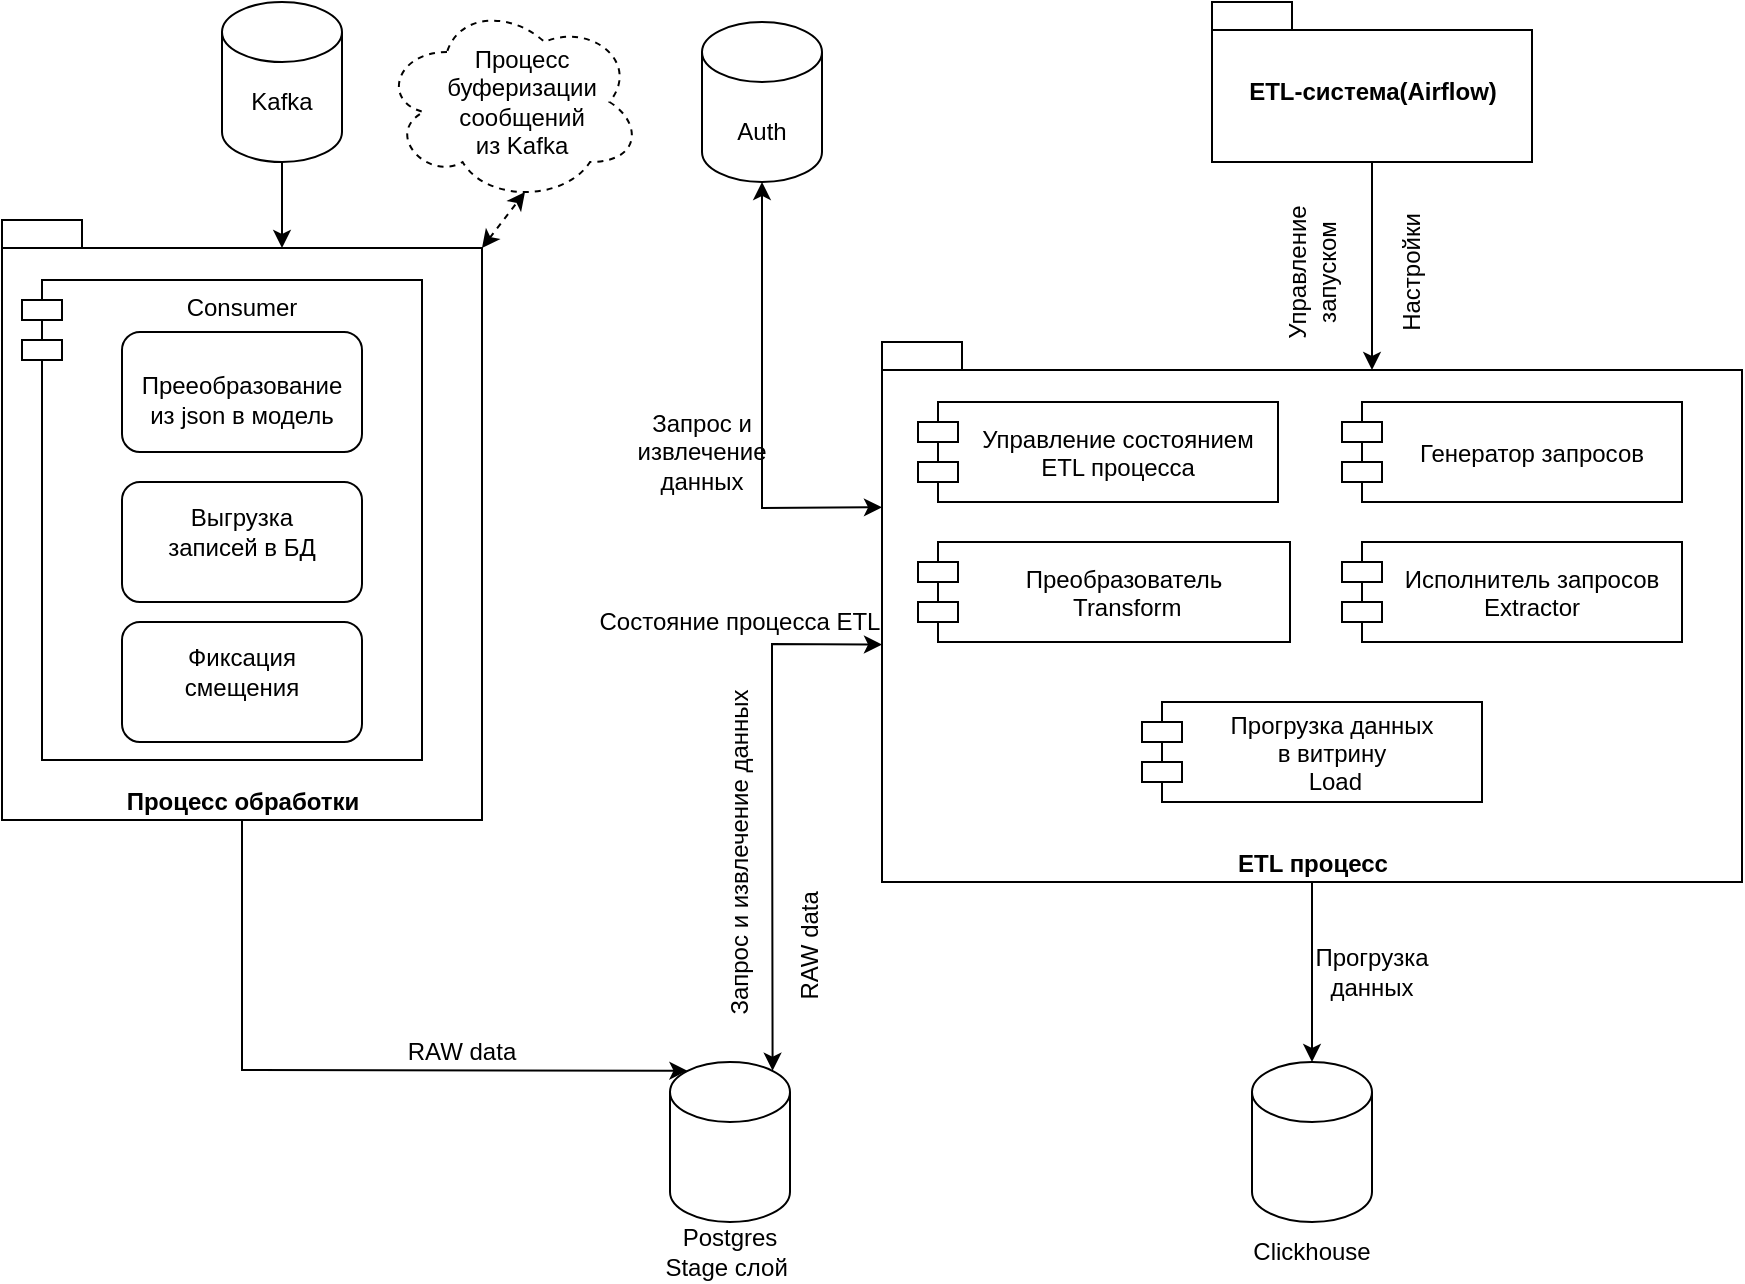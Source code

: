 <mxfile version="20.3.0" type="device"><diagram id="KJaOYEEkEoBpWINgRfdS" name="Страница 1"><mxGraphModel dx="1422" dy="865" grid="1" gridSize="10" guides="1" tooltips="1" connect="1" arrows="1" fold="1" page="1" pageScale="1" pageWidth="827" pageHeight="1169" math="0" shadow="0"><root><mxCell id="0"/><mxCell id="1" parent="0"/><mxCell id="lKbg4dnYtnh5cY4_aL61-26" value="" style="group" parent="1" vertex="1" connectable="0"><mxGeometry x="10" y="119" width="240" height="300" as="geometry"/></mxCell><mxCell id="lKbg4dnYtnh5cY4_aL61-10" value="Процесс обработки" style="shape=folder;fontStyle=1;spacingTop=10;tabWidth=40;tabHeight=14;tabPosition=left;html=1;verticalAlign=bottom;" parent="lKbg4dnYtnh5cY4_aL61-26" vertex="1"><mxGeometry width="240" height="300" as="geometry"/></mxCell><mxCell id="lKbg4dnYtnh5cY4_aL61-11" value="Consumer" style="shape=module;align=right;spacingLeft=20;align=center;verticalAlign=top;" parent="lKbg4dnYtnh5cY4_aL61-26" vertex="1"><mxGeometry x="10" y="30" width="200" height="240" as="geometry"/></mxCell><mxCell id="lKbg4dnYtnh5cY4_aL61-20" value="" style="group" parent="lKbg4dnYtnh5cY4_aL61-26" vertex="1" connectable="0"><mxGeometry x="60" y="60" width="120" height="60" as="geometry"/></mxCell><mxCell id="lKbg4dnYtnh5cY4_aL61-12" value="" style="rounded=1;whiteSpace=wrap;html=1;" parent="lKbg4dnYtnh5cY4_aL61-20" vertex="1"><mxGeometry y="-4" width="120" height="60" as="geometry"/></mxCell><mxCell id="lKbg4dnYtnh5cY4_aL61-13" value="Прееобразование из json в модель" style="text;html=1;strokeColor=none;fillColor=none;align=center;verticalAlign=middle;whiteSpace=wrap;rounded=0;" parent="lKbg4dnYtnh5cY4_aL61-20" vertex="1"><mxGeometry x="10" y="15" width="100" height="30" as="geometry"/></mxCell><mxCell id="lKbg4dnYtnh5cY4_aL61-21" value="" style="group" parent="lKbg4dnYtnh5cY4_aL61-26" vertex="1" connectable="0"><mxGeometry x="60" y="131" width="120" height="60" as="geometry"/></mxCell><mxCell id="lKbg4dnYtnh5cY4_aL61-14" value="" style="rounded=1;whiteSpace=wrap;html=1;" parent="lKbg4dnYtnh5cY4_aL61-21" vertex="1"><mxGeometry width="120" height="60" as="geometry"/></mxCell><mxCell id="lKbg4dnYtnh5cY4_aL61-15" value="Выгрузка записей в БД" style="text;html=1;strokeColor=none;fillColor=none;align=center;verticalAlign=middle;whiteSpace=wrap;rounded=0;" parent="lKbg4dnYtnh5cY4_aL61-21" vertex="1"><mxGeometry x="10" y="10" width="100" height="30" as="geometry"/></mxCell><mxCell id="lKbg4dnYtnh5cY4_aL61-22" value="" style="group" parent="lKbg4dnYtnh5cY4_aL61-26" vertex="1" connectable="0"><mxGeometry x="60" y="201" width="120" height="60" as="geometry"/></mxCell><mxCell id="lKbg4dnYtnh5cY4_aL61-16" value="" style="rounded=1;whiteSpace=wrap;html=1;" parent="lKbg4dnYtnh5cY4_aL61-22" vertex="1"><mxGeometry width="120" height="60" as="geometry"/></mxCell><mxCell id="lKbg4dnYtnh5cY4_aL61-17" value="Фиксация смещения" style="text;html=1;strokeColor=none;fillColor=none;align=center;verticalAlign=middle;whiteSpace=wrap;rounded=0;" parent="lKbg4dnYtnh5cY4_aL61-22" vertex="1"><mxGeometry x="10" y="10" width="100" height="30" as="geometry"/></mxCell><mxCell id="lKbg4dnYtnh5cY4_aL61-6" value="ETL процесс" style="shape=folder;fontStyle=1;spacingTop=10;tabWidth=40;tabHeight=14;tabPosition=left;html=1;verticalAlign=bottom;" parent="1" vertex="1"><mxGeometry x="450" y="180" width="430" height="270" as="geometry"/></mxCell><mxCell id="lKbg4dnYtnh5cY4_aL61-28" value="" style="group" parent="1" vertex="1" connectable="0"><mxGeometry x="344" y="540" width="70" height="110" as="geometry"/></mxCell><mxCell id="lKbg4dnYtnh5cY4_aL61-4" value="Postgres Stage слой&amp;nbsp;" style="text;html=1;strokeColor=none;fillColor=none;align=center;verticalAlign=middle;whiteSpace=wrap;rounded=0;" parent="lKbg4dnYtnh5cY4_aL61-28" vertex="1"><mxGeometry x="-10" y="80" width="80" height="30" as="geometry"/></mxCell><mxCell id="lKbg4dnYtnh5cY4_aL61-9" value="" style="shape=cylinder3;whiteSpace=wrap;html=1;boundedLbl=1;backgroundOutline=1;size=15;" parent="lKbg4dnYtnh5cY4_aL61-28" vertex="1"><mxGeometry width="60" height="80" as="geometry"/></mxCell><mxCell id="lKbg4dnYtnh5cY4_aL61-29" value="" style="endArrow=classic;html=1;rounded=0;exitX=0.5;exitY=1;exitDx=0;exitDy=0;entryX=0;entryY=0;entryDx=140;entryDy=14;entryPerimeter=0;" parent="1" target="lKbg4dnYtnh5cY4_aL61-10" edge="1"><mxGeometry width="50" height="50" relative="1" as="geometry"><mxPoint x="150" y="90" as="sourcePoint"/><mxPoint x="120" y="130" as="targetPoint"/></mxGeometry></mxCell><mxCell id="lKbg4dnYtnh5cY4_aL61-31" value="" style="endArrow=classic;html=1;rounded=0;exitX=0.5;exitY=1;exitDx=0;exitDy=0;exitPerimeter=0;entryX=0.145;entryY=0;entryDx=0;entryDy=4.35;entryPerimeter=0;" parent="1" source="lKbg4dnYtnh5cY4_aL61-10" target="lKbg4dnYtnh5cY4_aL61-9" edge="1"><mxGeometry width="50" height="50" relative="1" as="geometry"><mxPoint x="220" y="530" as="sourcePoint"/><mxPoint x="350" y="540" as="targetPoint"/><Array as="points"><mxPoint x="130" y="544"/></Array></mxGeometry></mxCell><mxCell id="lKbg4dnYtnh5cY4_aL61-35" value="" style="group" parent="1" vertex="1" connectable="0"><mxGeometry x="200" y="10" width="130" height="100" as="geometry"/></mxCell><mxCell id="lKbg4dnYtnh5cY4_aL61-33" value="" style="ellipse;shape=cloud;whiteSpace=wrap;html=1;dashed=1;" parent="lKbg4dnYtnh5cY4_aL61-35" vertex="1"><mxGeometry width="130" height="100" as="geometry"/></mxCell><mxCell id="lKbg4dnYtnh5cY4_aL61-34" value="&lt;p class=&quot;MsoNormal&quot;&gt;&lt;span style=&quot;font-size: 9pt; line-height: 107%; font-family: Helvetica, sans-serif; background-image: initial; background-position: initial; background-size: initial; background-repeat: initial; background-attachment: initial; background-origin: initial; background-clip: initial;&quot;&gt;Процесс буферизации&lt;br/&gt;сообщений из Kafka&lt;/span&gt;&lt;/p&gt;" style="text;html=1;strokeColor=none;fillColor=none;align=center;verticalAlign=middle;whiteSpace=wrap;rounded=0;dashed=1;" parent="lKbg4dnYtnh5cY4_aL61-35" vertex="1"><mxGeometry x="40" y="35" width="60" height="30" as="geometry"/></mxCell><mxCell id="lKbg4dnYtnh5cY4_aL61-36" value="" style="endArrow=classic;startArrow=classic;html=1;rounded=0;exitX=0;exitY=0;exitDx=240;exitDy=14;exitPerimeter=0;entryX=0.55;entryY=0.95;entryDx=0;entryDy=0;entryPerimeter=0;dashed=1;" parent="1" source="lKbg4dnYtnh5cY4_aL61-10" target="lKbg4dnYtnh5cY4_aL61-33" edge="1"><mxGeometry width="50" height="50" relative="1" as="geometry"><mxPoint x="300" y="230" as="sourcePoint"/><mxPoint x="350" y="180" as="targetPoint"/></mxGeometry></mxCell><mxCell id="lKbg4dnYtnh5cY4_aL61-37" value="Генератор запросов" style="shape=module;align=left;spacingLeft=20;align=center;verticalAlign=middle;" parent="1" vertex="1"><mxGeometry x="680" y="210" width="170" height="50" as="geometry"/></mxCell><mxCell id="lKbg4dnYtnh5cY4_aL61-77" style="edgeStyle=orthogonalEdgeStyle;rounded=0;orthogonalLoop=1;jettySize=auto;html=1;entryX=0;entryY=0;entryDx=245;entryDy=14;entryPerimeter=0;" parent="1" source="lKbg4dnYtnh5cY4_aL61-38" target="lKbg4dnYtnh5cY4_aL61-6" edge="1"><mxGeometry relative="1" as="geometry"/></mxCell><mxCell id="lKbg4dnYtnh5cY4_aL61-38" value="ETL-система(Airflow)" style="shape=folder;fontStyle=1;spacingTop=10;tabWidth=40;tabHeight=14;tabPosition=left;html=1;" parent="1" vertex="1"><mxGeometry x="615" y="10" width="160" height="80" as="geometry"/></mxCell><mxCell id="lKbg4dnYtnh5cY4_aL61-39" value="Исполнитель запросов&#10;Extractor" style="shape=module;align=left;spacingLeft=20;align=center;verticalAlign=middle;" parent="1" vertex="1"><mxGeometry x="680" y="280" width="170" height="50" as="geometry"/></mxCell><mxCell id="lKbg4dnYtnh5cY4_aL61-40" value="Управление состоянием&#10;ETL процесса" style="shape=module;align=left;spacingLeft=20;align=center;verticalAlign=middle;" parent="1" vertex="1"><mxGeometry x="468" y="210" width="180" height="50" as="geometry"/></mxCell><mxCell id="lKbg4dnYtnh5cY4_aL61-41" value="Преобразователь&#10; Transform" style="shape=module;align=left;spacingLeft=20;align=center;verticalAlign=middle;" parent="1" vertex="1"><mxGeometry x="468" y="280" width="186" height="50" as="geometry"/></mxCell><mxCell id="lKbg4dnYtnh5cY4_aL61-42" value="Прогрузка данных &#10;в витрину&#10; Load" style="shape=module;align=left;spacingLeft=20;align=center;verticalAlign=middle;" parent="1" vertex="1"><mxGeometry x="580" y="360" width="170" height="50" as="geometry"/></mxCell><mxCell id="lKbg4dnYtnh5cY4_aL61-47" value="" style="shape=cylinder3;whiteSpace=wrap;html=1;boundedLbl=1;backgroundOutline=1;size=15;" parent="1" vertex="1"><mxGeometry x="120" y="10" width="60" height="80" as="geometry"/></mxCell><mxCell id="lKbg4dnYtnh5cY4_aL61-49" value="Kafka" style="text;html=1;strokeColor=none;fillColor=none;align=center;verticalAlign=middle;whiteSpace=wrap;rounded=0;" parent="1" vertex="1"><mxGeometry x="120" y="45" width="60" height="30" as="geometry"/></mxCell><mxCell id="lKbg4dnYtnh5cY4_aL61-53" value="RAW data&amp;nbsp;&lt;br&gt;" style="text;html=1;strokeColor=none;fillColor=none;align=center;verticalAlign=middle;whiteSpace=wrap;rounded=0;horizontal=0;" parent="1" vertex="1"><mxGeometry x="399" y="440" width="30" height="80" as="geometry"/></mxCell><mxCell id="lKbg4dnYtnh5cY4_aL61-54" value="RAW data" style="text;html=1;strokeColor=none;fillColor=none;align=center;verticalAlign=middle;whiteSpace=wrap;rounded=0;" parent="1" vertex="1"><mxGeometry x="210" y="520" width="60" height="30" as="geometry"/></mxCell><mxCell id="lKbg4dnYtnh5cY4_aL61-56" value="" style="endArrow=classic;startArrow=classic;html=1;rounded=0;entryX=0.5;entryY=1;entryDx=0;entryDy=0;entryPerimeter=0;exitX=0;exitY=0;exitDx=0;exitDy=82.625;exitPerimeter=0;" parent="1" source="lKbg4dnYtnh5cY4_aL61-6" target="lKbg4dnYtnh5cY4_aL61-48" edge="1"><mxGeometry width="50" height="50" relative="1" as="geometry"><mxPoint x="460" y="220" as="sourcePoint"/><mxPoint x="500" y="190" as="targetPoint"/><Array as="points"><mxPoint x="390" y="263"/></Array></mxGeometry></mxCell><mxCell id="lKbg4dnYtnh5cY4_aL61-57" value="Запрос и извлечение данных" style="text;html=1;strokeColor=none;fillColor=none;align=center;verticalAlign=middle;whiteSpace=wrap;rounded=0;" parent="1" vertex="1"><mxGeometry x="330" y="220" width="60" height="30" as="geometry"/></mxCell><mxCell id="lKbg4dnYtnh5cY4_aL61-60" value="" style="endArrow=classic;startArrow=classic;html=1;rounded=0;exitX=0.855;exitY=0;exitDx=0;exitDy=4.35;exitPerimeter=0;entryX=0;entryY=0;entryDx=0;entryDy=151.25;entryPerimeter=0;" parent="1" source="lKbg4dnYtnh5cY4_aL61-9" target="lKbg4dnYtnh5cY4_aL61-6" edge="1"><mxGeometry width="50" height="50" relative="1" as="geometry"><mxPoint x="390" y="450" as="sourcePoint"/><mxPoint x="540" y="520" as="targetPoint"/><Array as="points"><mxPoint x="395" y="360"/><mxPoint x="395" y="331"/></Array></mxGeometry></mxCell><mxCell id="lKbg4dnYtnh5cY4_aL61-61" value="" style="endArrow=classic;html=1;rounded=0;exitX=0.5;exitY=1;exitDx=0;exitDy=0;exitPerimeter=0;entryX=0.5;entryY=0;entryDx=0;entryDy=0;entryPerimeter=0;" parent="1" source="lKbg4dnYtnh5cY4_aL61-6" target="lKbg4dnYtnh5cY4_aL61-7" edge="1"><mxGeometry width="50" height="50" relative="1" as="geometry"><mxPoint x="740" y="430" as="sourcePoint"/><mxPoint x="790" y="380" as="targetPoint"/></mxGeometry></mxCell><mxCell id="lKbg4dnYtnh5cY4_aL61-64" value="Управление запуском" style="text;html=1;strokeColor=none;fillColor=none;align=center;verticalAlign=middle;whiteSpace=wrap;rounded=0;horizontal=0;" parent="1" vertex="1"><mxGeometry x="640" y="110" width="50" height="70" as="geometry"/></mxCell><mxCell id="lKbg4dnYtnh5cY4_aL61-65" value="Настройки" style="text;html=1;strokeColor=none;fillColor=none;align=center;verticalAlign=middle;whiteSpace=wrap;rounded=0;horizontal=0;" parent="1" vertex="1"><mxGeometry x="700" y="110" width="30" height="70" as="geometry"/></mxCell><mxCell id="lKbg4dnYtnh5cY4_aL61-66" value="" style="group" parent="1" vertex="1" connectable="0"><mxGeometry x="360" y="20" width="60" height="80" as="geometry"/></mxCell><mxCell id="lKbg4dnYtnh5cY4_aL61-48" value="" style="shape=cylinder3;whiteSpace=wrap;html=1;boundedLbl=1;backgroundOutline=1;size=15;" parent="lKbg4dnYtnh5cY4_aL61-66" vertex="1"><mxGeometry width="60" height="80" as="geometry"/></mxCell><mxCell id="lKbg4dnYtnh5cY4_aL61-50" value="Auth" style="text;html=1;strokeColor=none;fillColor=none;align=center;verticalAlign=middle;whiteSpace=wrap;rounded=0;" parent="lKbg4dnYtnh5cY4_aL61-66" vertex="1"><mxGeometry y="40" width="60" height="30" as="geometry"/></mxCell><mxCell id="lKbg4dnYtnh5cY4_aL61-68" value="Состояние процесса ETL" style="text;html=1;strokeColor=none;fillColor=none;align=center;verticalAlign=middle;whiteSpace=wrap;rounded=0;horizontal=1;" parent="1" vertex="1"><mxGeometry x="306" y="300" width="146" height="40" as="geometry"/></mxCell><mxCell id="lKbg4dnYtnh5cY4_aL61-71" value="" style="group" parent="1" vertex="1" connectable="0"><mxGeometry x="635" y="540" width="60" height="110" as="geometry"/></mxCell><mxCell id="lKbg4dnYtnh5cY4_aL61-7" value="" style="shape=cylinder3;whiteSpace=wrap;html=1;boundedLbl=1;backgroundOutline=1;size=15;" parent="lKbg4dnYtnh5cY4_aL61-71" vertex="1"><mxGeometry width="60" height="80" as="geometry"/></mxCell><mxCell id="lKbg4dnYtnh5cY4_aL61-8" value="Clickhouse" style="text;html=1;strokeColor=none;fillColor=none;align=center;verticalAlign=middle;whiteSpace=wrap;rounded=0;" parent="lKbg4dnYtnh5cY4_aL61-71" vertex="1"><mxGeometry y="80" width="60" height="30" as="geometry"/></mxCell><mxCell id="lKbg4dnYtnh5cY4_aL61-72" value="Запрос и извлечение данных" style="text;html=1;strokeColor=none;fillColor=none;align=center;verticalAlign=middle;whiteSpace=wrap;rounded=0;horizontal=0;" parent="1" vertex="1"><mxGeometry x="364" y="340" width="30" height="190" as="geometry"/></mxCell><mxCell id="lKbg4dnYtnh5cY4_aL61-73" value="Прогрузка данных" style="text;html=1;strokeColor=none;fillColor=none;align=center;verticalAlign=middle;whiteSpace=wrap;rounded=0;" parent="1" vertex="1"><mxGeometry x="665" y="480" width="60" height="30" as="geometry"/></mxCell></root></mxGraphModel></diagram></mxfile>